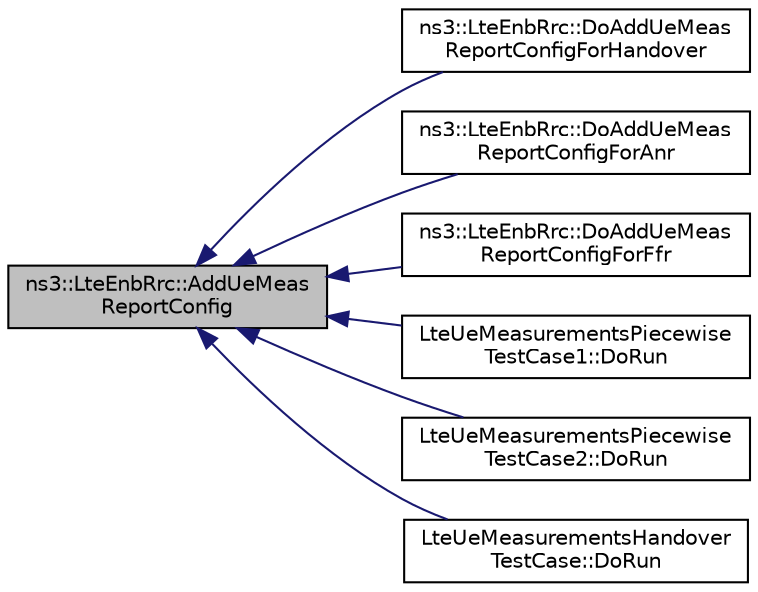 digraph "ns3::LteEnbRrc::AddUeMeasReportConfig"
{
  edge [fontname="Helvetica",fontsize="10",labelfontname="Helvetica",labelfontsize="10"];
  node [fontname="Helvetica",fontsize="10",shape=record];
  rankdir="LR";
  Node1 [label="ns3::LteEnbRrc::AddUeMeas\lReportConfig",height=0.2,width=0.4,color="black", fillcolor="grey75", style="filled", fontcolor="black"];
  Node1 -> Node2 [dir="back",color="midnightblue",fontsize="10",style="solid"];
  Node2 [label="ns3::LteEnbRrc::DoAddUeMeas\lReportConfigForHandover",height=0.2,width=0.4,color="black", fillcolor="white", style="filled",URL="$de/d65/classns3_1_1LteEnbRrc.html#a6d91ee7d614832f0a49b056e14cfda9a"];
  Node1 -> Node3 [dir="back",color="midnightblue",fontsize="10",style="solid"];
  Node3 [label="ns3::LteEnbRrc::DoAddUeMeas\lReportConfigForAnr",height=0.2,width=0.4,color="black", fillcolor="white", style="filled",URL="$de/d65/classns3_1_1LteEnbRrc.html#a7b8e08acbb8b335fe327a7c543f538f4"];
  Node1 -> Node4 [dir="back",color="midnightblue",fontsize="10",style="solid"];
  Node4 [label="ns3::LteEnbRrc::DoAddUeMeas\lReportConfigForFfr",height=0.2,width=0.4,color="black", fillcolor="white", style="filled",URL="$de/d65/classns3_1_1LteEnbRrc.html#a2ab1702c7f51c4768a78d5a4d2a5eaf9"];
  Node1 -> Node5 [dir="back",color="midnightblue",fontsize="10",style="solid"];
  Node5 [label="LteUeMeasurementsPiecewise\lTestCase1::DoRun",height=0.2,width=0.4,color="black", fillcolor="white", style="filled",URL="$d4/d22/classLteUeMeasurementsPiecewiseTestCase1.html#a76f2ad9d43e2fb22c37e4e8763296a5f",tooltip="Setup the simulation with the intended UE measurement reporting configuration, run it..."];
  Node1 -> Node6 [dir="back",color="midnightblue",fontsize="10",style="solid"];
  Node6 [label="LteUeMeasurementsPiecewise\lTestCase2::DoRun",height=0.2,width=0.4,color="black", fillcolor="white", style="filled",URL="$d1/d8f/classLteUeMeasurementsPiecewiseTestCase2.html#aa3d0caf8f82d095e8c85434b294482b6",tooltip="Setup the simulation with the intended UE measurement reporting configuration, run it..."];
  Node1 -> Node7 [dir="back",color="midnightblue",fontsize="10",style="solid"];
  Node7 [label="LteUeMeasurementsHandover\lTestCase::DoRun",height=0.2,width=0.4,color="black", fillcolor="white", style="filled",URL="$d6/dc2/classLteUeMeasurementsHandoverTestCase.html#ae81c492f54cd25f174b26310458a7e5f",tooltip="Setup the simulation with the intended UE measurement reporting configuration, run it..."];
}
